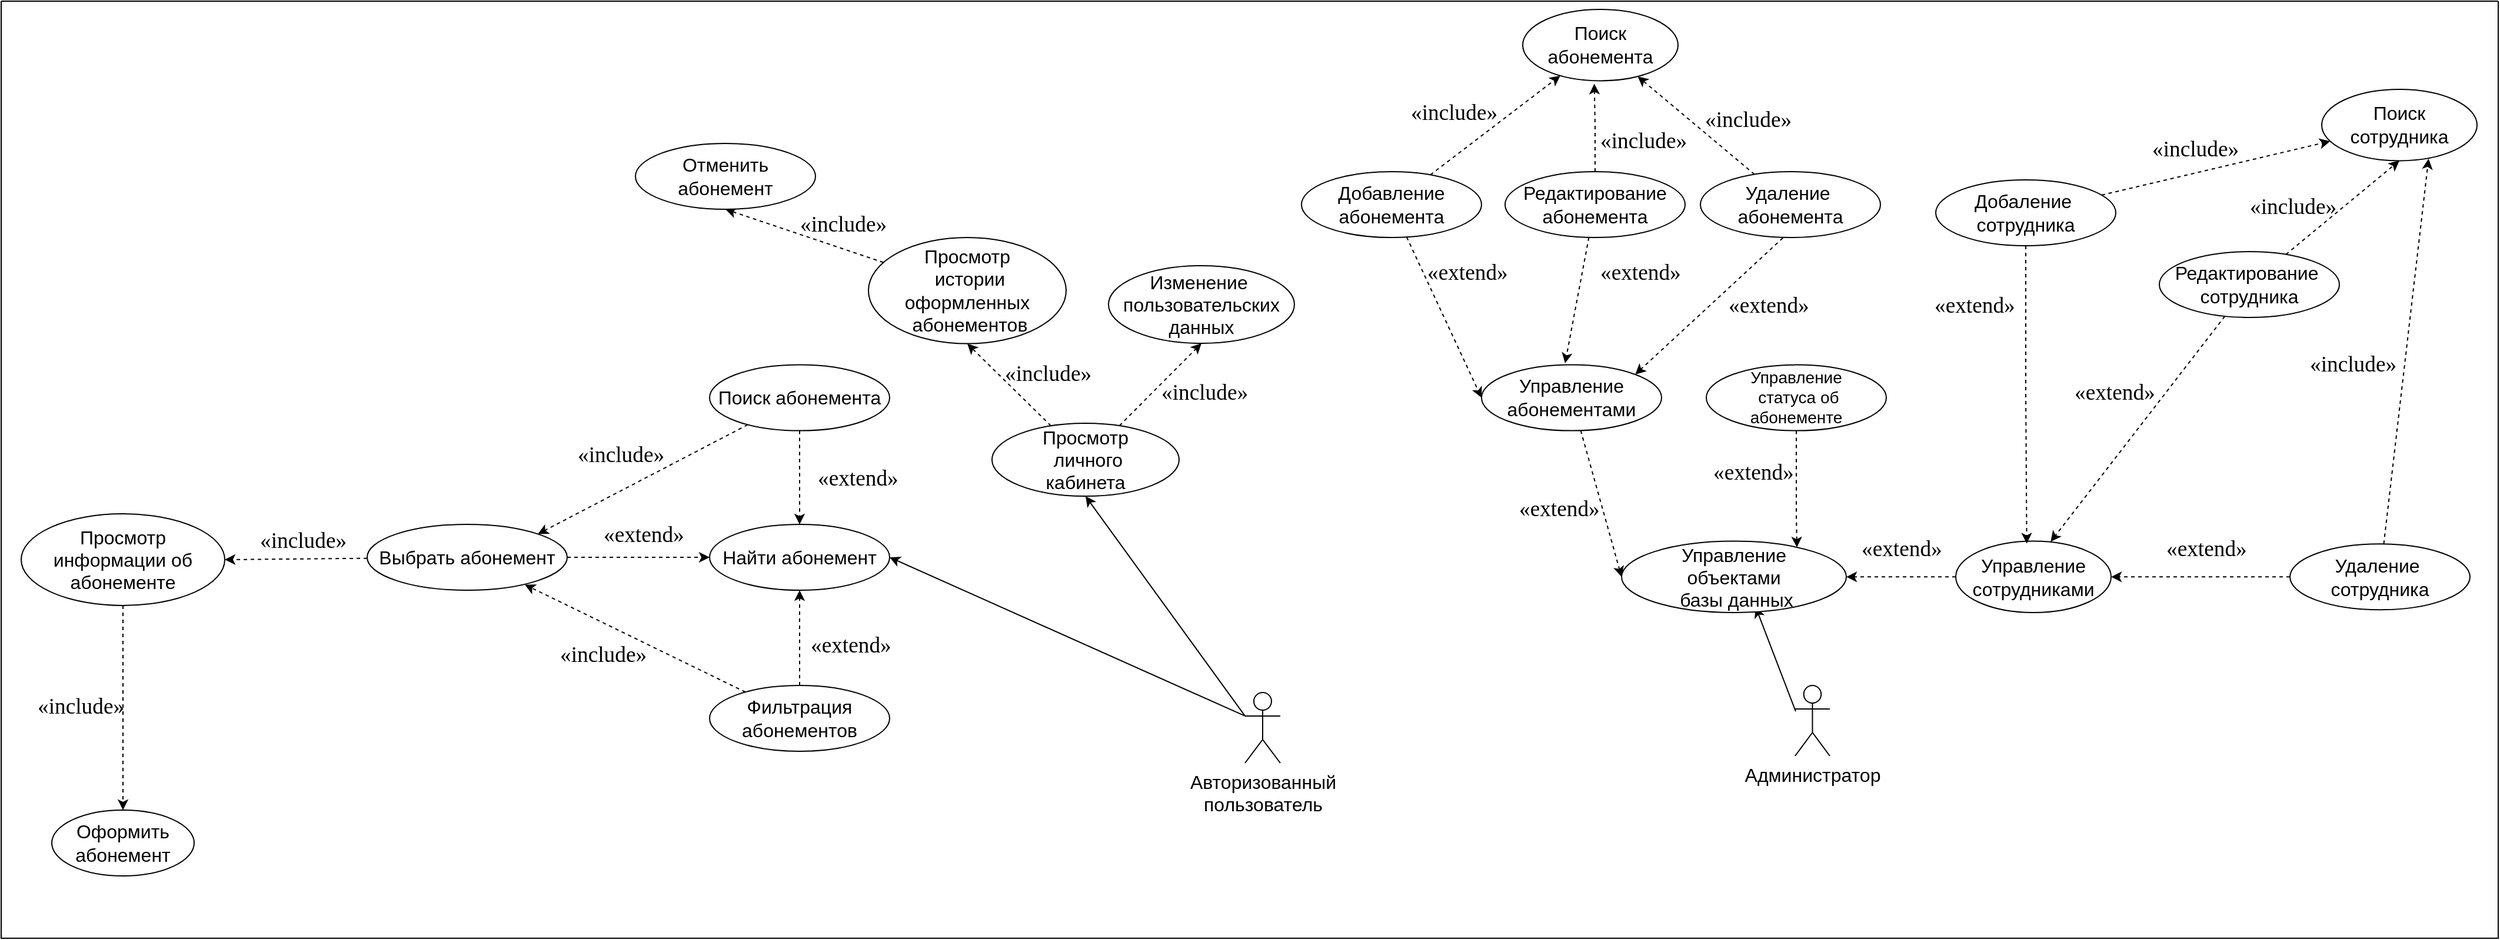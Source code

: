 <mxfile version="22.1.2" type="device">
  <diagram name="Страница 1" id="z2v8SLjrpXUnCplwsOl2">
    <mxGraphModel dx="2302" dy="1384" grid="0" gridSize="10" guides="1" tooltips="1" connect="1" arrows="1" fold="1" page="0" pageScale="1" pageWidth="1200" pageHeight="1600" math="0" shadow="0">
      <root>
        <mxCell id="0" />
        <mxCell id="1" parent="0" />
        <mxCell id="2leZPGVd2LPjWnV8LrkG-58" value="" style="swimlane;startSize=0;" parent="1" vertex="1">
          <mxGeometry x="12" width="2122" height="797" as="geometry" />
        </mxCell>
        <mxCell id="2leZPGVd2LPjWnV8LrkG-6" style="rounded=0;hachureGap=4;orthogonalLoop=1;jettySize=auto;html=1;entryX=0.265;entryY=0.952;entryDx=0;entryDy=0;entryPerimeter=0;fontFamily=Architects Daughter;fontSource=https%3A%2F%2Ffonts.googleapis.com%2Fcss%3Ffamily%3DArchitects%2BDaughter;fontSize=16;exitX=0.018;exitY=0.367;exitDx=0;exitDy=0;exitPerimeter=0;" parent="2leZPGVd2LPjWnV8LrkG-58" source="2leZPGVd2LPjWnV8LrkG-7" edge="1">
          <mxGeometry relative="1" as="geometry">
            <mxPoint x="1524" y="600" as="sourcePoint" />
            <mxPoint x="1490.995" y="515.312" as="targetPoint" />
          </mxGeometry>
        </mxCell>
        <mxCell id="2leZPGVd2LPjWnV8LrkG-7" value="&lt;font style=&quot;font-size: 16px;&quot;&gt;Администратор&lt;/font&gt;" style="shape=umlActor;verticalLabelPosition=bottom;verticalAlign=top;html=1;outlineConnect=0;" parent="2leZPGVd2LPjWnV8LrkG-58" vertex="1">
          <mxGeometry x="1524.45" y="582" width="29.55" height="60" as="geometry" />
        </mxCell>
        <mxCell id="2leZPGVd2LPjWnV8LrkG-8" value="&lt;font style=&quot;font-size: 16px;&quot;&gt;Управление&lt;br style=&quot;border-color: var(--border-color);&quot;&gt;объектами&lt;br&gt;&amp;nbsp;базы данных&lt;/font&gt;" style="ellipse;whiteSpace=wrap;html=1;" parent="2leZPGVd2LPjWnV8LrkG-58" vertex="1">
          <mxGeometry x="1377" y="459.31" width="191" height="60.69" as="geometry" />
        </mxCell>
        <mxCell id="2leZPGVd2LPjWnV8LrkG-9" style="rounded=0;hachureGap=4;orthogonalLoop=1;jettySize=auto;html=1;entryX=0;entryY=0.5;entryDx=0;entryDy=0;fontFamily=Architects Daughter;fontSource=https%3A%2F%2Ffonts.googleapis.com%2Fcss%3Ffamily%3DArchitects%2BDaughter;fontSize=16;dashed=1;" parent="2leZPGVd2LPjWnV8LrkG-58" source="2leZPGVd2LPjWnV8LrkG-10" target="2leZPGVd2LPjWnV8LrkG-8" edge="1">
          <mxGeometry relative="1" as="geometry" />
        </mxCell>
        <mxCell id="2leZPGVd2LPjWnV8LrkG-10" value="&lt;font style=&quot;font-size: 16px;&quot;&gt;Управление&lt;br style=&quot;border-color: var(--border-color);&quot;&gt;абонементами&lt;/font&gt;" style="ellipse;whiteSpace=wrap;html=1;" parent="2leZPGVd2LPjWnV8LrkG-58" vertex="1">
          <mxGeometry x="1258" y="309.31" width="153" height="56" as="geometry" />
        </mxCell>
        <mxCell id="2leZPGVd2LPjWnV8LrkG-11" style="edgeStyle=orthogonalEdgeStyle;rounded=0;hachureGap=4;orthogonalLoop=1;jettySize=auto;html=1;fontFamily=Architects Daughter;fontSource=https%3A%2F%2Ffonts.googleapis.com%2Fcss%3Ffamily%3DArchitects%2BDaughter;fontSize=16;dashed=1;" parent="2leZPGVd2LPjWnV8LrkG-58" source="2leZPGVd2LPjWnV8LrkG-12" target="2leZPGVd2LPjWnV8LrkG-8" edge="1">
          <mxGeometry relative="1" as="geometry">
            <Array as="points">
              <mxPoint x="1526" y="437" />
              <mxPoint x="1526" y="437" />
            </Array>
          </mxGeometry>
        </mxCell>
        <mxCell id="2leZPGVd2LPjWnV8LrkG-12" value="&lt;font style=&quot;font-size: 14px;&quot;&gt;Управление&lt;br&gt;&amp;nbsp;статуса об&lt;br style=&quot;border-color: var(--border-color);&quot;&gt;абонементе&lt;/font&gt;" style="ellipse;whiteSpace=wrap;html=1;" parent="2leZPGVd2LPjWnV8LrkG-58" vertex="1">
          <mxGeometry x="1449" y="309.31" width="153" height="56" as="geometry" />
        </mxCell>
        <mxCell id="2leZPGVd2LPjWnV8LrkG-13" style="edgeStyle=orthogonalEdgeStyle;rounded=0;hachureGap=4;orthogonalLoop=1;jettySize=auto;html=1;entryX=1;entryY=0.5;entryDx=0;entryDy=0;fontFamily=Architects Daughter;fontSource=https%3A%2F%2Ffonts.googleapis.com%2Fcss%3Ffamily%3DArchitects%2BDaughter;fontSize=16;dashed=1;" parent="2leZPGVd2LPjWnV8LrkG-58" source="2leZPGVd2LPjWnV8LrkG-14" target="2leZPGVd2LPjWnV8LrkG-8" edge="1">
          <mxGeometry relative="1" as="geometry" />
        </mxCell>
        <mxCell id="2leZPGVd2LPjWnV8LrkG-14" value="&lt;font style=&quot;font-size: 16px;&quot;&gt;Управление&lt;br style=&quot;border-color: var(--border-color);&quot;&gt;сотрудниками&lt;/font&gt;" style="ellipse;whiteSpace=wrap;html=1;" parent="2leZPGVd2LPjWnV8LrkG-58" vertex="1">
          <mxGeometry x="1661" y="459.31" width="132" height="60.69" as="geometry" />
        </mxCell>
        <mxCell id="2leZPGVd2LPjWnV8LrkG-16" value="&lt;span lang=&quot;RU&quot; style=&quot;font-size: 14pt; font-family: &amp;quot;Times New Roman&amp;quot;, serif;&quot;&gt;«extend»&lt;/span&gt;" style="text;whiteSpace=wrap;html=1;" parent="2leZPGVd2LPjWnV8LrkG-58" vertex="1">
          <mxGeometry x="1452.5" y="383" width="78" height="44" as="geometry" />
        </mxCell>
        <mxCell id="2leZPGVd2LPjWnV8LrkG-17" value="&lt;span lang=&quot;RU&quot; style=&quot;font-size: 14pt; font-family: &amp;quot;Times New Roman&amp;quot;, serif;&quot;&gt;«extend»&lt;/span&gt;" style="text;whiteSpace=wrap;html=1;" parent="2leZPGVd2LPjWnV8LrkG-58" vertex="1">
          <mxGeometry x="1579" y="448" width="78" height="44" as="geometry" />
        </mxCell>
        <mxCell id="2leZPGVd2LPjWnV8LrkG-38" style="rounded=0;hachureGap=4;orthogonalLoop=1;jettySize=auto;html=1;entryX=0;entryY=0.5;entryDx=0;entryDy=0;fontFamily=Architects Daughter;fontSource=https%3A%2F%2Ffonts.googleapis.com%2Fcss%3Ffamily%3DArchitects%2BDaughter;fontSize=16;dashed=1;" parent="2leZPGVd2LPjWnV8LrkG-58" source="2leZPGVd2LPjWnV8LrkG-39" target="2leZPGVd2LPjWnV8LrkG-10" edge="1">
          <mxGeometry relative="1" as="geometry" />
        </mxCell>
        <mxCell id="GYZE6DXKfJ6NDSvSAhCi-12" style="rounded=0;orthogonalLoop=1;jettySize=auto;html=1;dashed=1;" parent="2leZPGVd2LPjWnV8LrkG-58" source="2leZPGVd2LPjWnV8LrkG-39" target="GYZE6DXKfJ6NDSvSAhCi-11" edge="1">
          <mxGeometry relative="1" as="geometry" />
        </mxCell>
        <mxCell id="2leZPGVd2LPjWnV8LrkG-39" value="&lt;font style=&quot;font-size: 16px;&quot;&gt;Добавление абонемента&lt;/font&gt;" style="ellipse;whiteSpace=wrap;html=1;" parent="2leZPGVd2LPjWnV8LrkG-58" vertex="1">
          <mxGeometry x="1105" y="145" width="153" height="56" as="geometry" />
        </mxCell>
        <mxCell id="2leZPGVd2LPjWnV8LrkG-40" style="rounded=0;hachureGap=4;orthogonalLoop=1;jettySize=auto;html=1;fontFamily=Architects Daughter;fontSource=https%3A%2F%2Ffonts.googleapis.com%2Fcss%3Ffamily%3DArchitects%2BDaughter;fontSize=16;dashed=1;" parent="2leZPGVd2LPjWnV8LrkG-58" source="2leZPGVd2LPjWnV8LrkG-41" edge="1">
          <mxGeometry relative="1" as="geometry">
            <mxPoint x="1329" y="308" as="targetPoint" />
          </mxGeometry>
        </mxCell>
        <mxCell id="GYZE6DXKfJ6NDSvSAhCi-13" style="edgeStyle=orthogonalEdgeStyle;rounded=0;orthogonalLoop=1;jettySize=auto;html=1;entryX=0.461;entryY=1.041;entryDx=0;entryDy=0;entryPerimeter=0;dashed=1;" parent="2leZPGVd2LPjWnV8LrkG-58" source="2leZPGVd2LPjWnV8LrkG-41" target="GYZE6DXKfJ6NDSvSAhCi-11" edge="1">
          <mxGeometry relative="1" as="geometry" />
        </mxCell>
        <mxCell id="2leZPGVd2LPjWnV8LrkG-41" value="&lt;font style=&quot;font-size: 16px;&quot;&gt;Редактирование абонемента&lt;/font&gt;" style="ellipse;whiteSpace=wrap;html=1;" parent="2leZPGVd2LPjWnV8LrkG-58" vertex="1">
          <mxGeometry x="1278" y="145" width="153" height="56" as="geometry" />
        </mxCell>
        <mxCell id="2leZPGVd2LPjWnV8LrkG-42" style="rounded=0;hachureGap=4;orthogonalLoop=1;jettySize=auto;html=1;entryX=1;entryY=0;entryDx=0;entryDy=0;fontFamily=Architects Daughter;fontSource=https%3A%2F%2Ffonts.googleapis.com%2Fcss%3Ffamily%3DArchitects%2BDaughter;fontSize=16;exitX=0.458;exitY=1.007;exitDx=0;exitDy=0;exitPerimeter=0;dashed=1;" parent="2leZPGVd2LPjWnV8LrkG-58" source="2leZPGVd2LPjWnV8LrkG-43" target="2leZPGVd2LPjWnV8LrkG-10" edge="1">
          <mxGeometry relative="1" as="geometry" />
        </mxCell>
        <mxCell id="GYZE6DXKfJ6NDSvSAhCi-14" style="rounded=0;orthogonalLoop=1;jettySize=auto;html=1;dashed=1;" parent="2leZPGVd2LPjWnV8LrkG-58" source="2leZPGVd2LPjWnV8LrkG-43" target="GYZE6DXKfJ6NDSvSAhCi-11" edge="1">
          <mxGeometry relative="1" as="geometry" />
        </mxCell>
        <mxCell id="2leZPGVd2LPjWnV8LrkG-43" value="&lt;font style=&quot;font-size: 16px;&quot;&gt;Удаление&amp;nbsp;&lt;br&gt;&lt;font style=&quot;font-size: 16px;&quot;&gt;абонемента&lt;/font&gt;&lt;/font&gt;" style="ellipse;whiteSpace=wrap;html=1;" parent="2leZPGVd2LPjWnV8LrkG-58" vertex="1">
          <mxGeometry x="1444" y="145" width="153" height="56" as="geometry" />
        </mxCell>
        <mxCell id="2leZPGVd2LPjWnV8LrkG-44" value="&lt;span lang=&quot;RU&quot; style=&quot;font-size: 14pt; font-family: &amp;quot;Times New Roman&amp;quot;, serif;&quot;&gt;«extend»&lt;/span&gt;" style="text;whiteSpace=wrap;html=1;" parent="2leZPGVd2LPjWnV8LrkG-58" vertex="1">
          <mxGeometry x="1210" y="213" width="78" height="44" as="geometry" />
        </mxCell>
        <mxCell id="2leZPGVd2LPjWnV8LrkG-45" value="&lt;span lang=&quot;RU&quot; style=&quot;font-size: 14pt; font-family: &amp;quot;Times New Roman&amp;quot;, serif;&quot;&gt;«extend»&lt;/span&gt;" style="text;whiteSpace=wrap;html=1;" parent="2leZPGVd2LPjWnV8LrkG-58" vertex="1">
          <mxGeometry x="1357" y="213" width="78" height="44" as="geometry" />
        </mxCell>
        <mxCell id="2leZPGVd2LPjWnV8LrkG-46" value="&lt;span lang=&quot;RU&quot; style=&quot;font-size: 14pt; font-family: &amp;quot;Times New Roman&amp;quot;, serif;&quot;&gt;«extend»&lt;/span&gt;" style="text;whiteSpace=wrap;html=1;" parent="2leZPGVd2LPjWnV8LrkG-58" vertex="1">
          <mxGeometry x="1466" y="241" width="78" height="44" as="geometry" />
        </mxCell>
        <mxCell id="2leZPGVd2LPjWnV8LrkG-47" style="edgeStyle=orthogonalEdgeStyle;rounded=0;hachureGap=4;orthogonalLoop=1;jettySize=auto;html=1;entryX=0.457;entryY=0.033;entryDx=0;entryDy=0;entryPerimeter=0;fontFamily=Architects Daughter;fontSource=https%3A%2F%2Ffonts.googleapis.com%2Fcss%3Ffamily%3DArchitects%2BDaughter;fontSize=16;dashed=1;" parent="2leZPGVd2LPjWnV8LrkG-58" source="2leZPGVd2LPjWnV8LrkG-48" target="2leZPGVd2LPjWnV8LrkG-14" edge="1">
          <mxGeometry relative="1" as="geometry" />
        </mxCell>
        <mxCell id="GYZE6DXKfJ6NDSvSAhCi-6" style="rounded=0;orthogonalLoop=1;jettySize=auto;html=1;dashed=1;" parent="2leZPGVd2LPjWnV8LrkG-58" source="2leZPGVd2LPjWnV8LrkG-48" target="hxjWb9b1-K4ujW01Paam-63" edge="1">
          <mxGeometry relative="1" as="geometry" />
        </mxCell>
        <mxCell id="2leZPGVd2LPjWnV8LrkG-48" value="&lt;span style=&quot;font-size: 16px;&quot;&gt;Добаление&amp;nbsp;&lt;br&gt;сотрудника&lt;br&gt;&lt;/span&gt;" style="ellipse;whiteSpace=wrap;html=1;" parent="2leZPGVd2LPjWnV8LrkG-58" vertex="1">
          <mxGeometry x="1644" y="152" width="153" height="56" as="geometry" />
        </mxCell>
        <mxCell id="2leZPGVd2LPjWnV8LrkG-49" style="rounded=0;hachureGap=4;orthogonalLoop=1;jettySize=auto;html=1;fontFamily=Architects Daughter;fontSource=https%3A%2F%2Ffonts.googleapis.com%2Fcss%3Ffamily%3DArchitects%2BDaughter;fontSize=16;dashed=1;entryX=0.611;entryY=0.007;entryDx=0;entryDy=0;entryPerimeter=0;" parent="2leZPGVd2LPjWnV8LrkG-58" source="2leZPGVd2LPjWnV8LrkG-50" target="2leZPGVd2LPjWnV8LrkG-14" edge="1">
          <mxGeometry relative="1" as="geometry">
            <mxPoint x="1759" y="445" as="targetPoint" />
          </mxGeometry>
        </mxCell>
        <mxCell id="GYZE6DXKfJ6NDSvSAhCi-7" style="rounded=0;orthogonalLoop=1;jettySize=auto;html=1;entryX=0.5;entryY=1;entryDx=0;entryDy=0;dashed=1;" parent="2leZPGVd2LPjWnV8LrkG-58" source="2leZPGVd2LPjWnV8LrkG-50" target="hxjWb9b1-K4ujW01Paam-63" edge="1">
          <mxGeometry relative="1" as="geometry" />
        </mxCell>
        <mxCell id="2leZPGVd2LPjWnV8LrkG-50" value="&lt;font style=&quot;font-size: 16px;&quot;&gt;&lt;font style=&quot;font-size: 16px;&quot;&gt;Редактирование&lt;/font&gt;&amp;nbsp;&lt;br style=&quot;border-color: var(--border-color);&quot;&gt;сотрудника&lt;/font&gt;" style="ellipse;whiteSpace=wrap;html=1;" parent="2leZPGVd2LPjWnV8LrkG-58" vertex="1">
          <mxGeometry x="1834" y="213" width="153" height="56" as="geometry" />
        </mxCell>
        <mxCell id="2leZPGVd2LPjWnV8LrkG-51" style="edgeStyle=orthogonalEdgeStyle;rounded=0;hachureGap=4;orthogonalLoop=1;jettySize=auto;html=1;entryX=1;entryY=0.5;entryDx=0;entryDy=0;fontFamily=Architects Daughter;fontSource=https%3A%2F%2Ffonts.googleapis.com%2Fcss%3Ffamily%3DArchitects%2BDaughter;fontSize=16;dashed=1;" parent="2leZPGVd2LPjWnV8LrkG-58" source="2leZPGVd2LPjWnV8LrkG-52" target="2leZPGVd2LPjWnV8LrkG-14" edge="1">
          <mxGeometry relative="1" as="geometry" />
        </mxCell>
        <mxCell id="GYZE6DXKfJ6NDSvSAhCi-9" style="rounded=0;orthogonalLoop=1;jettySize=auto;html=1;entryX=0.688;entryY=0.972;entryDx=0;entryDy=0;entryPerimeter=0;dashed=1;" parent="2leZPGVd2LPjWnV8LrkG-58" source="2leZPGVd2LPjWnV8LrkG-52" target="hxjWb9b1-K4ujW01Paam-63" edge="1">
          <mxGeometry relative="1" as="geometry" />
        </mxCell>
        <mxCell id="2leZPGVd2LPjWnV8LrkG-52" value="&lt;font style=&quot;font-size: 16px;&quot;&gt;Удаление&amp;nbsp;&lt;br&gt;&lt;font style=&quot;font-size: 16px;&quot;&gt;сотрудника&lt;/font&gt;&lt;/font&gt;" style="ellipse;whiteSpace=wrap;html=1;" parent="2leZPGVd2LPjWnV8LrkG-58" vertex="1">
          <mxGeometry x="1945" y="461.65" width="153" height="56" as="geometry" />
        </mxCell>
        <mxCell id="2leZPGVd2LPjWnV8LrkG-53" value="&lt;span lang=&quot;RU&quot; style=&quot;font-size: 14pt; font-family: &amp;quot;Times New Roman&amp;quot;, serif;&quot;&gt;«extend»&lt;/span&gt;" style="text;whiteSpace=wrap;html=1;" parent="2leZPGVd2LPjWnV8LrkG-58" vertex="1">
          <mxGeometry x="1641" y="241" width="78" height="44" as="geometry" />
        </mxCell>
        <mxCell id="2leZPGVd2LPjWnV8LrkG-54" value="&lt;span lang=&quot;RU&quot; style=&quot;font-size: 14pt; font-family: &amp;quot;Times New Roman&amp;quot;, serif;&quot;&gt;«extend»&lt;/span&gt;" style="text;whiteSpace=wrap;html=1;" parent="2leZPGVd2LPjWnV8LrkG-58" vertex="1">
          <mxGeometry x="1760" y="315" width="78" height="44" as="geometry" />
        </mxCell>
        <mxCell id="2leZPGVd2LPjWnV8LrkG-55" value="&lt;span lang=&quot;RU&quot; style=&quot;font-size: 14pt; font-family: &amp;quot;Times New Roman&amp;quot;, serif;&quot;&gt;«extend»&lt;/span&gt;" style="text;whiteSpace=wrap;html=1;" parent="2leZPGVd2LPjWnV8LrkG-58" vertex="1">
          <mxGeometry x="1838" y="448" width="78" height="44" as="geometry" />
        </mxCell>
        <mxCell id="2leZPGVd2LPjWnV8LrkG-15" value="&lt;span lang=&quot;RU&quot; style=&quot;font-size: 14pt; font-family: &amp;quot;Times New Roman&amp;quot;, serif;&quot;&gt;«extend»&lt;/span&gt;" style="text;whiteSpace=wrap;html=1;" parent="2leZPGVd2LPjWnV8LrkG-58" vertex="1">
          <mxGeometry x="1288" y="414" width="78" height="44" as="geometry" />
        </mxCell>
        <mxCell id="2leZPGVd2LPjWnV8LrkG-5" value="&lt;font style=&quot;font-size: 16px;&quot;&gt;Авторизованный &lt;br&gt;пользователь&lt;/font&gt;" style="shape=umlActor;verticalLabelPosition=bottom;verticalAlign=top;html=1;outlineConnect=0;" parent="2leZPGVd2LPjWnV8LrkG-58" vertex="1">
          <mxGeometry x="1057" y="588" width="30" height="60" as="geometry" />
        </mxCell>
        <mxCell id="2leZPGVd2LPjWnV8LrkG-18" style="rounded=0;hachureGap=4;orthogonalLoop=1;jettySize=auto;html=1;fontFamily=Architects Daughter;fontSource=https%3A%2F%2Ffonts.googleapis.com%2Fcss%3Ffamily%3DArchitects%2BDaughter;fontSize=16;entryX=1;entryY=0.5;entryDx=0;entryDy=0;exitX=0;exitY=0.333;exitDx=0;exitDy=0;exitPerimeter=0;" parent="2leZPGVd2LPjWnV8LrkG-58" source="2leZPGVd2LPjWnV8LrkG-5" target="2leZPGVd2LPjWnV8LrkG-19" edge="1">
          <mxGeometry relative="1" as="geometry">
            <mxPoint x="791.053" y="529.316" as="targetPoint" />
            <mxPoint x="1021" y="608" as="sourcePoint" />
          </mxGeometry>
        </mxCell>
        <mxCell id="2leZPGVd2LPjWnV8LrkG-19" value="&lt;font style=&quot;font-size: 16px;&quot;&gt;Найти абонемент&lt;/font&gt;" style="ellipse;whiteSpace=wrap;html=1;" parent="2leZPGVd2LPjWnV8LrkG-58" vertex="1">
          <mxGeometry x="602" y="445" width="153" height="56" as="geometry" />
        </mxCell>
        <mxCell id="GYZE6DXKfJ6NDSvSAhCi-2" style="edgeStyle=orthogonalEdgeStyle;rounded=0;orthogonalLoop=1;jettySize=auto;html=1;dashed=1;" parent="2leZPGVd2LPjWnV8LrkG-58" source="2leZPGVd2LPjWnV8LrkG-22" target="2leZPGVd2LPjWnV8LrkG-19" edge="1">
          <mxGeometry relative="1" as="geometry" />
        </mxCell>
        <mxCell id="GYZE6DXKfJ6NDSvSAhCi-34" style="rounded=0;orthogonalLoop=1;jettySize=auto;html=1;entryX=1;entryY=0;entryDx=0;entryDy=0;dashed=1;" parent="2leZPGVd2LPjWnV8LrkG-58" source="2leZPGVd2LPjWnV8LrkG-22" target="2leZPGVd2LPjWnV8LrkG-24" edge="1">
          <mxGeometry relative="1" as="geometry" />
        </mxCell>
        <mxCell id="2leZPGVd2LPjWnV8LrkG-22" value="&lt;font style=&quot;font-size: 16px;&quot;&gt;Поиск абонемента&lt;/font&gt;" style="ellipse;whiteSpace=wrap;html=1;" parent="2leZPGVd2LPjWnV8LrkG-58" vertex="1">
          <mxGeometry x="602" y="309.31" width="153" height="56" as="geometry" />
        </mxCell>
        <mxCell id="p81UUHsK-YsK3jzz4DtH-1" style="edgeStyle=orthogonalEdgeStyle;rounded=0;orthogonalLoop=1;jettySize=auto;html=1;entryX=0;entryY=0.5;entryDx=0;entryDy=0;dashed=1;" edge="1" parent="2leZPGVd2LPjWnV8LrkG-58" source="2leZPGVd2LPjWnV8LrkG-24" target="2leZPGVd2LPjWnV8LrkG-19">
          <mxGeometry relative="1" as="geometry" />
        </mxCell>
        <mxCell id="2leZPGVd2LPjWnV8LrkG-24" value="&lt;font style=&quot;font-size: 16px;&quot;&gt;Выбрать абонемент&lt;/font&gt;" style="ellipse;whiteSpace=wrap;html=1;" parent="2leZPGVd2LPjWnV8LrkG-58" vertex="1">
          <mxGeometry x="311" y="445" width="170" height="56" as="geometry" />
        </mxCell>
        <mxCell id="GYZE6DXKfJ6NDSvSAhCi-3" style="edgeStyle=orthogonalEdgeStyle;rounded=0;orthogonalLoop=1;jettySize=auto;html=1;entryX=0.5;entryY=1;entryDx=0;entryDy=0;dashed=1;" parent="2leZPGVd2LPjWnV8LrkG-58" source="2leZPGVd2LPjWnV8LrkG-27" target="2leZPGVd2LPjWnV8LrkG-19" edge="1">
          <mxGeometry relative="1" as="geometry" />
        </mxCell>
        <mxCell id="GYZE6DXKfJ6NDSvSAhCi-36" style="rounded=0;orthogonalLoop=1;jettySize=auto;html=1;entryX=0.788;entryY=0.915;entryDx=0;entryDy=0;entryPerimeter=0;dashed=1;" parent="2leZPGVd2LPjWnV8LrkG-58" source="2leZPGVd2LPjWnV8LrkG-27" target="2leZPGVd2LPjWnV8LrkG-24" edge="1">
          <mxGeometry relative="1" as="geometry" />
        </mxCell>
        <mxCell id="2leZPGVd2LPjWnV8LrkG-27" value="&lt;font style=&quot;font-size: 16px;&quot;&gt;Фильтрация абонементов&lt;/font&gt;" style="ellipse;whiteSpace=wrap;html=1;" parent="2leZPGVd2LPjWnV8LrkG-58" vertex="1">
          <mxGeometry x="602" y="582" width="153" height="56" as="geometry" />
        </mxCell>
        <mxCell id="2leZPGVd2LPjWnV8LrkG-30" value="&lt;font style=&quot;font-size: 16px;&quot;&gt;Просмотр информации об абонементе&lt;/font&gt;" style="ellipse;whiteSpace=wrap;html=1;" parent="2leZPGVd2LPjWnV8LrkG-58" vertex="1">
          <mxGeometry x="17" y="436" width="173" height="78" as="geometry" />
        </mxCell>
        <mxCell id="2leZPGVd2LPjWnV8LrkG-23" style="rounded=0;hachureGap=4;orthogonalLoop=1;jettySize=auto;html=1;entryX=1;entryY=0.5;entryDx=0;entryDy=0;fontFamily=Architects Daughter;fontSource=https%3A%2F%2Ffonts.googleapis.com%2Fcss%3Ffamily%3DArchitects%2BDaughter;fontSize=16;dashed=1;" parent="2leZPGVd2LPjWnV8LrkG-58" source="2leZPGVd2LPjWnV8LrkG-24" target="2leZPGVd2LPjWnV8LrkG-30" edge="1">
          <mxGeometry relative="1" as="geometry" />
        </mxCell>
        <mxCell id="2leZPGVd2LPjWnV8LrkG-33" value="&lt;font style=&quot;font-size: 16px;&quot;&gt;Просмотр&lt;br&gt;&amp;nbsp;личного&lt;br style=&quot;border-color: var(--border-color);&quot;&gt;кабинета&lt;/font&gt;" style="ellipse;whiteSpace=wrap;html=1;" parent="2leZPGVd2LPjWnV8LrkG-58" vertex="1">
          <mxGeometry x="842" y="359" width="159" height="62" as="geometry" />
        </mxCell>
        <mxCell id="2leZPGVd2LPjWnV8LrkG-3" style="rounded=0;hachureGap=4;orthogonalLoop=1;jettySize=auto;html=1;entryX=0.5;entryY=1;entryDx=0;entryDy=0;fontFamily=Architects Daughter;fontSource=https%3A%2F%2Ffonts.googleapis.com%2Fcss%3Ffamily%3DArchitects%2BDaughter;fontSize=16;exitX=0;exitY=0.333;exitDx=0;exitDy=0;exitPerimeter=0;" parent="2leZPGVd2LPjWnV8LrkG-58" source="2leZPGVd2LPjWnV8LrkG-5" target="2leZPGVd2LPjWnV8LrkG-33" edge="1">
          <mxGeometry relative="1" as="geometry">
            <mxPoint x="1002.0" y="529" as="targetPoint" />
          </mxGeometry>
        </mxCell>
        <mxCell id="2leZPGVd2LPjWnV8LrkG-34" style="rounded=0;hachureGap=4;orthogonalLoop=1;jettySize=auto;html=1;entryX=0.5;entryY=1;entryDx=0;entryDy=0;fontFamily=Architects Daughter;fontSource=https%3A%2F%2Ffonts.googleapis.com%2Fcss%3Ffamily%3DArchitects%2BDaughter;fontSize=16;dashed=1;" parent="2leZPGVd2LPjWnV8LrkG-58" source="2leZPGVd2LPjWnV8LrkG-35" target="2leZPGVd2LPjWnV8LrkG-37" edge="1">
          <mxGeometry relative="1" as="geometry" />
        </mxCell>
        <mxCell id="2leZPGVd2LPjWnV8LrkG-35" value="&lt;font style=&quot;font-size: 16px;&quot;&gt;Просмотр&lt;br&gt;&amp;nbsp;истории&lt;br style=&quot;border-color: var(--border-color);&quot;&gt;оформленных&lt;br&gt;&amp;nbsp;абонементов&lt;/font&gt;" style="ellipse;whiteSpace=wrap;html=1;" parent="2leZPGVd2LPjWnV8LrkG-58" vertex="1">
          <mxGeometry x="737" y="201" width="168" height="90.31" as="geometry" />
        </mxCell>
        <mxCell id="2leZPGVd2LPjWnV8LrkG-31" style="rounded=0;hachureGap=4;orthogonalLoop=1;jettySize=auto;html=1;entryX=0.5;entryY=1;entryDx=0;entryDy=0;fontFamily=Architects Daughter;fontSource=https%3A%2F%2Ffonts.googleapis.com%2Fcss%3Ffamily%3DArchitects%2BDaughter;fontSize=16;dashed=1;" parent="2leZPGVd2LPjWnV8LrkG-58" source="2leZPGVd2LPjWnV8LrkG-33" target="2leZPGVd2LPjWnV8LrkG-35" edge="1">
          <mxGeometry relative="1" as="geometry" />
        </mxCell>
        <mxCell id="2leZPGVd2LPjWnV8LrkG-36" value="&lt;font style=&quot;font-size: 16px;&quot;&gt;Изменение&amp;nbsp;&lt;br style=&quot;border-color: var(--border-color);&quot;&gt;пользовательских&lt;br style=&quot;border-color: var(--border-color);&quot;&gt;данных&lt;/font&gt;" style="ellipse;whiteSpace=wrap;html=1;" parent="2leZPGVd2LPjWnV8LrkG-58" vertex="1">
          <mxGeometry x="941" y="225" width="158" height="66" as="geometry" />
        </mxCell>
        <mxCell id="2leZPGVd2LPjWnV8LrkG-32" style="rounded=0;hachureGap=4;orthogonalLoop=1;jettySize=auto;html=1;entryX=0.5;entryY=1;entryDx=0;entryDy=0;fontFamily=Architects Daughter;fontSource=https%3A%2F%2Ffonts.googleapis.com%2Fcss%3Ffamily%3DArchitects%2BDaughter;fontSize=16;dashed=1;" parent="2leZPGVd2LPjWnV8LrkG-58" source="2leZPGVd2LPjWnV8LrkG-33" target="2leZPGVd2LPjWnV8LrkG-36" edge="1">
          <mxGeometry relative="1" as="geometry" />
        </mxCell>
        <mxCell id="2leZPGVd2LPjWnV8LrkG-56" value="&lt;span lang=&quot;RU&quot; style=&quot;font-size: 14pt; font-family: &amp;quot;Times New Roman&amp;quot;, serif;&quot;&gt;«extend»&lt;/span&gt;" style="text;whiteSpace=wrap;html=1;" parent="2leZPGVd2LPjWnV8LrkG-58" vertex="1">
          <mxGeometry x="686" y="530" width="78" height="44" as="geometry" />
        </mxCell>
        <mxCell id="2leZPGVd2LPjWnV8LrkG-57" value="&lt;font style=&quot;font-size: 16px;&quot;&gt;Оформить абонемент&lt;/font&gt;" style="ellipse;whiteSpace=wrap;html=1;" parent="2leZPGVd2LPjWnV8LrkG-58" vertex="1">
          <mxGeometry x="43" y="688" width="121" height="56" as="geometry" />
        </mxCell>
        <mxCell id="2leZPGVd2LPjWnV8LrkG-29" style="edgeStyle=orthogonalEdgeStyle;rounded=0;hachureGap=4;orthogonalLoop=1;jettySize=auto;html=1;entryX=0.5;entryY=0;entryDx=0;entryDy=0;fontFamily=Architects Daughter;fontSource=https%3A%2F%2Ffonts.googleapis.com%2Fcss%3Ffamily%3DArchitects%2BDaughter;fontSize=16;dashed=1;" parent="2leZPGVd2LPjWnV8LrkG-58" source="2leZPGVd2LPjWnV8LrkG-30" target="2leZPGVd2LPjWnV8LrkG-57" edge="1">
          <mxGeometry relative="1" as="geometry" />
        </mxCell>
        <mxCell id="2leZPGVd2LPjWnV8LrkG-37" value="&lt;font style=&quot;font-size: 16px;&quot;&gt;Отменить абонемент&lt;/font&gt;" style="ellipse;whiteSpace=wrap;html=1;" parent="2leZPGVd2LPjWnV8LrkG-58" vertex="1">
          <mxGeometry x="539" y="121" width="153" height="56" as="geometry" />
        </mxCell>
        <mxCell id="hxjWb9b1-K4ujW01Paam-2" value="&lt;span lang=&quot;RU&quot; style=&quot;font-size: 14pt; font-family: &amp;quot;Times New Roman&amp;quot;, serif;&quot;&gt;«include»&lt;/span&gt;" style="text;whiteSpace=wrap;html=1;" parent="2leZPGVd2LPjWnV8LrkG-58" vertex="1">
          <mxGeometry x="677" y="172" width="78" height="44" as="geometry" />
        </mxCell>
        <mxCell id="hxjWb9b1-K4ujW01Paam-63" value="&lt;span style=&quot;font-size: 16px;&quot;&gt;Поиск сотрудника&lt;br&gt;&lt;/span&gt;" style="ellipse;whiteSpace=wrap;html=1;" parent="2leZPGVd2LPjWnV8LrkG-58" vertex="1">
          <mxGeometry x="1972" y="75" width="132" height="60.69" as="geometry" />
        </mxCell>
        <mxCell id="hxjWb9b1-K4ujW01Paam-79" value="&lt;span lang=&quot;RU&quot; style=&quot;font-size: 14pt; font-family: &amp;quot;Times New Roman&amp;quot;, serif;&quot;&gt;«include»&lt;/span&gt;" style="text;whiteSpace=wrap;html=1;" parent="2leZPGVd2LPjWnV8LrkG-58" vertex="1">
          <mxGeometry x="1826" y="108" width="78" height="44" as="geometry" />
        </mxCell>
        <mxCell id="GYZE6DXKfJ6NDSvSAhCi-1" value="&lt;span lang=&quot;RU&quot; style=&quot;font-size: 14pt; font-family: &amp;quot;Times New Roman&amp;quot;, serif;&quot;&gt;«extend»&lt;/span&gt;" style="text;whiteSpace=wrap;html=1;" parent="2leZPGVd2LPjWnV8LrkG-58" vertex="1">
          <mxGeometry x="692" y="388" width="78" height="44" as="geometry" />
        </mxCell>
        <mxCell id="GYZE6DXKfJ6NDSvSAhCi-8" value="&lt;span lang=&quot;RU&quot; style=&quot;font-size: 14pt; font-family: &amp;quot;Times New Roman&amp;quot;, serif;&quot;&gt;«include»&lt;/span&gt;" style="text;whiteSpace=wrap;html=1;" parent="2leZPGVd2LPjWnV8LrkG-58" vertex="1">
          <mxGeometry x="1909" y="157" width="78" height="44" as="geometry" />
        </mxCell>
        <mxCell id="GYZE6DXKfJ6NDSvSAhCi-10" value="&lt;span lang=&quot;RU&quot; style=&quot;font-size: 14pt; font-family: &amp;quot;Times New Roman&amp;quot;, serif;&quot;&gt;«include»&lt;/span&gt;" style="text;whiteSpace=wrap;html=1;" parent="2leZPGVd2LPjWnV8LrkG-58" vertex="1">
          <mxGeometry x="1960" y="291" width="78" height="44" as="geometry" />
        </mxCell>
        <mxCell id="GYZE6DXKfJ6NDSvSAhCi-11" value="&lt;span style=&quot;font-size: 16px;&quot;&gt;Поиск абонемента&lt;/span&gt;" style="ellipse;whiteSpace=wrap;html=1;" parent="2leZPGVd2LPjWnV8LrkG-58" vertex="1">
          <mxGeometry x="1293" y="7" width="132" height="60.69" as="geometry" />
        </mxCell>
        <mxCell id="GYZE6DXKfJ6NDSvSAhCi-15" value="&lt;span lang=&quot;RU&quot; style=&quot;font-size: 14pt; font-family: &amp;quot;Times New Roman&amp;quot;, serif;&quot;&gt;«include»&lt;/span&gt;" style="text;whiteSpace=wrap;html=1;" parent="2leZPGVd2LPjWnV8LrkG-58" vertex="1">
          <mxGeometry x="1446.45" y="83.35" width="78" height="44" as="geometry" />
        </mxCell>
        <mxCell id="GYZE6DXKfJ6NDSvSAhCi-16" value="&lt;span lang=&quot;RU&quot; style=&quot;font-size: 14pt; font-family: &amp;quot;Times New Roman&amp;quot;, serif;&quot;&gt;«include»&lt;/span&gt;" style="text;whiteSpace=wrap;html=1;" parent="2leZPGVd2LPjWnV8LrkG-58" vertex="1">
          <mxGeometry x="1357" y="101" width="78" height="44" as="geometry" />
        </mxCell>
        <mxCell id="GYZE6DXKfJ6NDSvSAhCi-17" value="&lt;span lang=&quot;RU&quot; style=&quot;font-size: 14pt; font-family: &amp;quot;Times New Roman&amp;quot;, serif;&quot;&gt;«include»&lt;/span&gt;" style="text;whiteSpace=wrap;html=1;" parent="2leZPGVd2LPjWnV8LrkG-58" vertex="1">
          <mxGeometry x="1196" y="77" width="78" height="44" as="geometry" />
        </mxCell>
        <mxCell id="GYZE6DXKfJ6NDSvSAhCi-19" value="&lt;span lang=&quot;RU&quot; style=&quot;font-size: 14pt; font-family: &amp;quot;Times New Roman&amp;quot;, serif;&quot;&gt;«include»&lt;/span&gt;" style="text;whiteSpace=wrap;html=1;" parent="2leZPGVd2LPjWnV8LrkG-58" vertex="1">
          <mxGeometry x="218" y="441" width="78" height="44" as="geometry" />
        </mxCell>
        <mxCell id="GYZE6DXKfJ6NDSvSAhCi-20" value="&lt;span lang=&quot;RU&quot; style=&quot;font-size: 14pt; font-family: &amp;quot;Times New Roman&amp;quot;, serif;&quot;&gt;«include»&lt;/span&gt;" style="text;whiteSpace=wrap;html=1;" parent="2leZPGVd2LPjWnV8LrkG-58" vertex="1">
          <mxGeometry x="29" y="582" width="78" height="42" as="geometry" />
        </mxCell>
        <mxCell id="GYZE6DXKfJ6NDSvSAhCi-21" value="&lt;span lang=&quot;RU&quot; style=&quot;font-size: 14pt; font-family: &amp;quot;Times New Roman&amp;quot;, serif;&quot;&gt;«include»&lt;/span&gt;" style="text;whiteSpace=wrap;html=1;" parent="2leZPGVd2LPjWnV8LrkG-58" vertex="1">
          <mxGeometry x="488" y="368" width="78" height="44" as="geometry" />
        </mxCell>
        <mxCell id="GYZE6DXKfJ6NDSvSAhCi-22" value="&lt;span lang=&quot;RU&quot; style=&quot;font-size: 14pt; font-family: &amp;quot;Times New Roman&amp;quot;, serif;&quot;&gt;«include»&lt;/span&gt;" style="text;whiteSpace=wrap;html=1;" parent="2leZPGVd2LPjWnV8LrkG-58" vertex="1">
          <mxGeometry x="473" y="538" width="78" height="44" as="geometry" />
        </mxCell>
        <mxCell id="GYZE6DXKfJ6NDSvSAhCi-23" value="&lt;span lang=&quot;RU&quot; style=&quot;font-size: 14pt; font-family: &amp;quot;Times New Roman&amp;quot;, serif;&quot;&gt;«include»&lt;/span&gt;" style="text;whiteSpace=wrap;html=1;" parent="2leZPGVd2LPjWnV8LrkG-58" vertex="1">
          <mxGeometry x="851" y="299" width="78" height="44" as="geometry" />
        </mxCell>
        <mxCell id="GYZE6DXKfJ6NDSvSAhCi-24" value="&lt;span lang=&quot;RU&quot; style=&quot;font-size: 14pt; font-family: &amp;quot;Times New Roman&amp;quot;, serif;&quot;&gt;«include»&lt;/span&gt;" style="text;whiteSpace=wrap;html=1;" parent="2leZPGVd2LPjWnV8LrkG-58" vertex="1">
          <mxGeometry x="984" y="315.31" width="78" height="44" as="geometry" />
        </mxCell>
        <mxCell id="p81UUHsK-YsK3jzz4DtH-2" value="&lt;span lang=&quot;RU&quot; style=&quot;font-size: 14pt; font-family: &amp;quot;Times New Roman&amp;quot;, serif;&quot;&gt;«extend»&lt;/span&gt;" style="text;whiteSpace=wrap;html=1;" vertex="1" parent="2leZPGVd2LPjWnV8LrkG-58">
          <mxGeometry x="510" y="436" width="78" height="44" as="geometry" />
        </mxCell>
      </root>
    </mxGraphModel>
  </diagram>
</mxfile>
